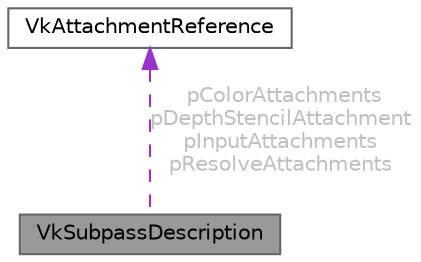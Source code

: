 digraph "VkSubpassDescription"
{
 // LATEX_PDF_SIZE
  bgcolor="transparent";
  edge [fontname=Helvetica,fontsize=10,labelfontname=Helvetica,labelfontsize=10];
  node [fontname=Helvetica,fontsize=10,shape=box,height=0.2,width=0.4];
  Node1 [id="Node000001",label="VkSubpassDescription",height=0.2,width=0.4,color="gray40", fillcolor="grey60", style="filled", fontcolor="black",tooltip=" "];
  Node2 -> Node1 [id="edge1_Node000001_Node000002",dir="back",color="darkorchid3",style="dashed",tooltip=" ",label=" pColorAttachments\npDepthStencilAttachment\npInputAttachments\npResolveAttachments",fontcolor="grey" ];
  Node2 [id="Node000002",label="VkAttachmentReference",height=0.2,width=0.4,color="gray40", fillcolor="white", style="filled",URL="$struct_vk_attachment_reference.html",tooltip=" "];
}

